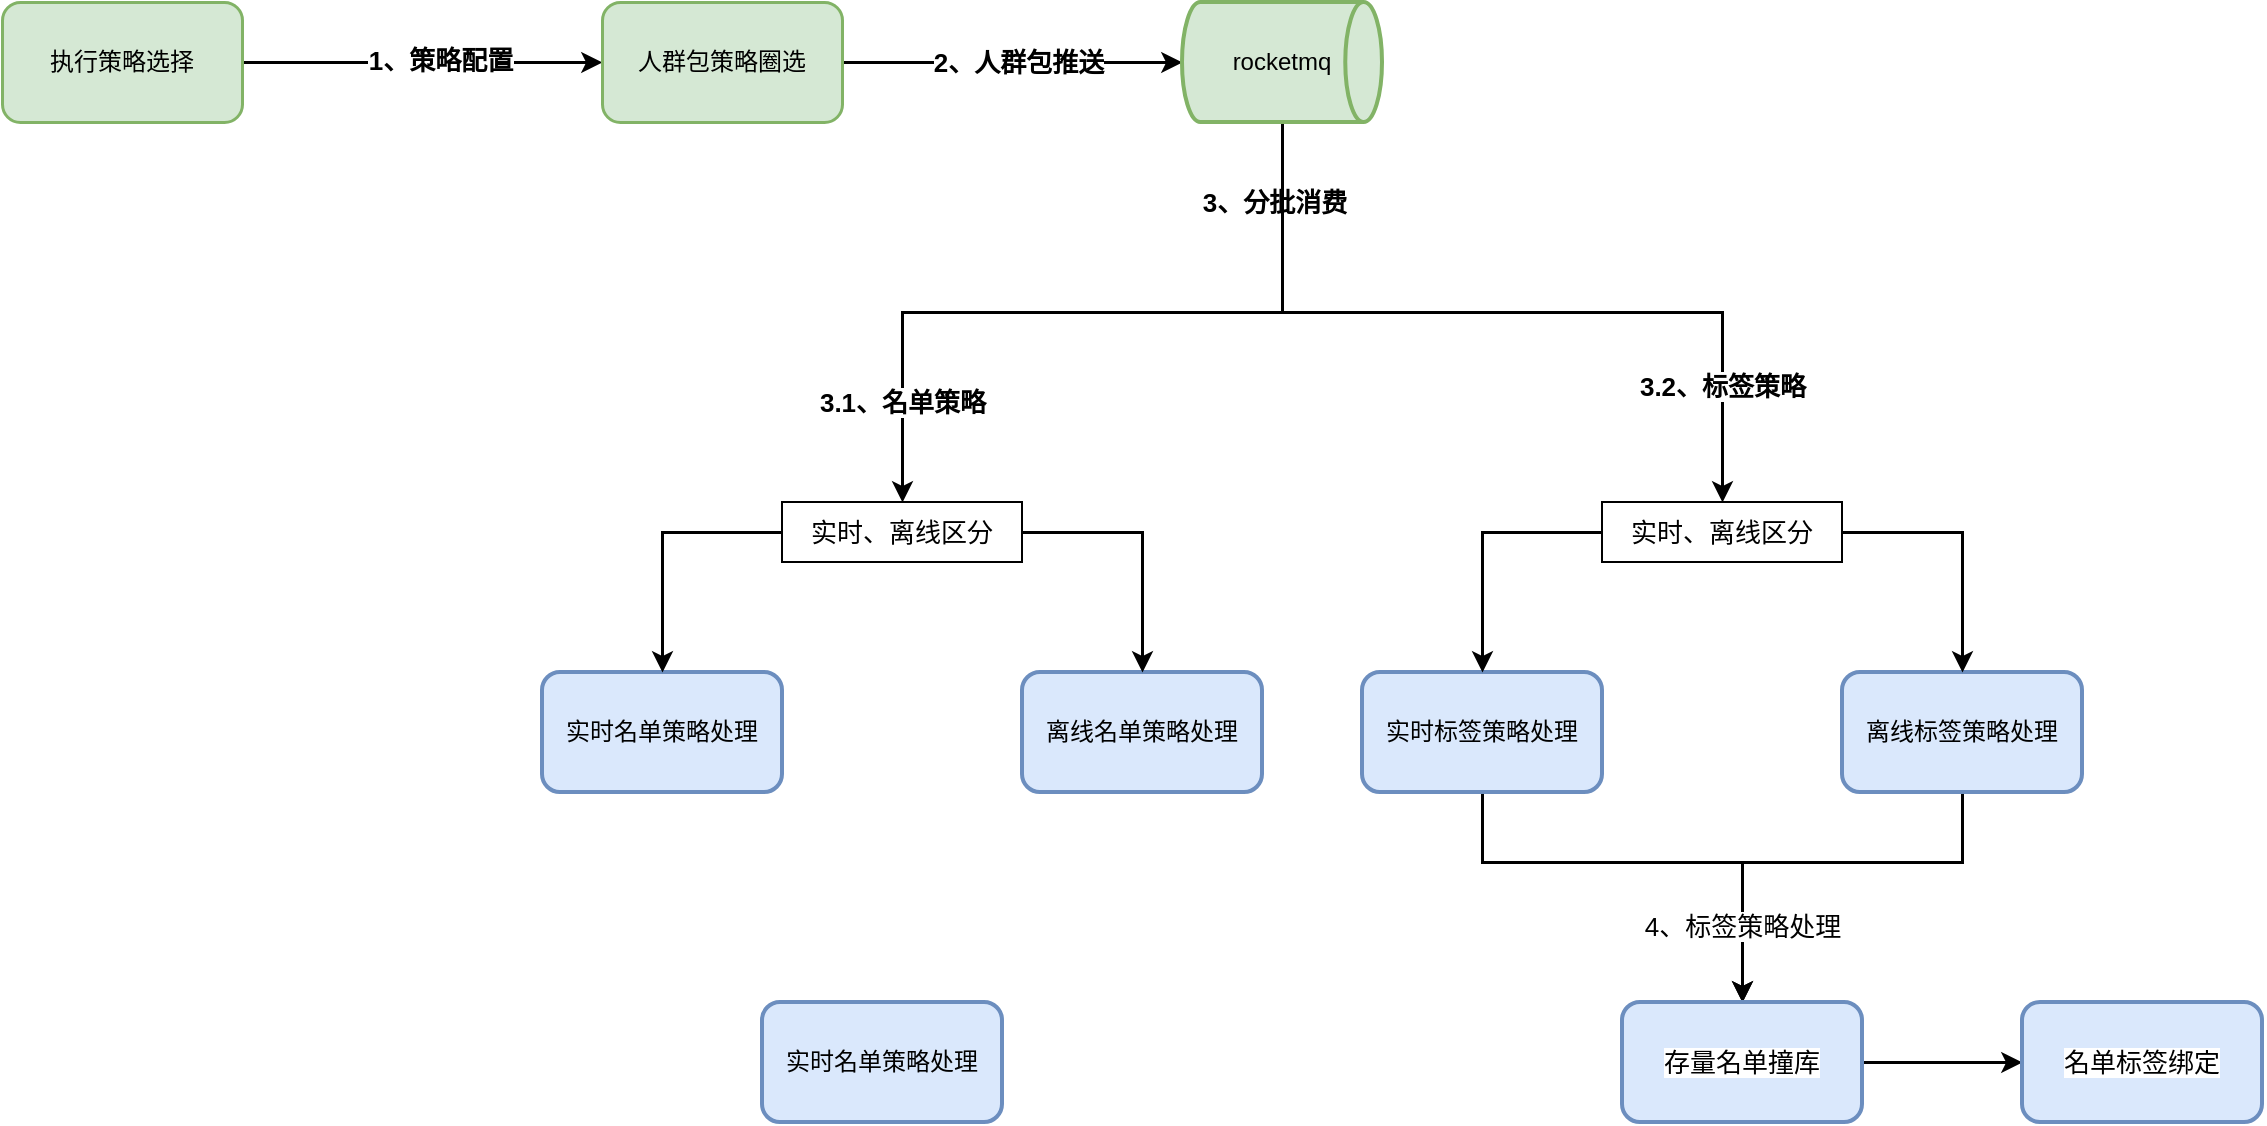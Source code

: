 <mxfile version="22.1.8" type="github">
  <diagram id="C5RBs43oDa-KdzZeNtuy" name="Page-1">
    <mxGraphModel dx="2019" dy="1094" grid="1" gridSize="10" guides="1" tooltips="1" connect="1" arrows="1" fold="1" page="1" pageScale="1" pageWidth="827" pageHeight="1169" math="0" shadow="0">
      <root>
        <mxCell id="WIyWlLk6GJQsqaUBKTNV-0" />
        <mxCell id="WIyWlLk6GJQsqaUBKTNV-1" parent="WIyWlLk6GJQsqaUBKTNV-0" />
        <mxCell id="gLdE-QhClBPgRxDVnxu4-5" value="" style="edgeStyle=orthogonalEdgeStyle;rounded=0;orthogonalLoop=1;jettySize=auto;html=1;strokeWidth=1.5;" edge="1" parent="WIyWlLk6GJQsqaUBKTNV-1" source="gLdE-QhClBPgRxDVnxu4-2" target="gLdE-QhClBPgRxDVnxu4-4">
          <mxGeometry relative="1" as="geometry" />
        </mxCell>
        <mxCell id="gLdE-QhClBPgRxDVnxu4-6" value="1、策略配置" style="edgeLabel;html=1;align=center;verticalAlign=middle;resizable=0;points=[];fontSize=13;fontStyle=1" vertex="1" connectable="0" parent="gLdE-QhClBPgRxDVnxu4-5">
          <mxGeometry x="0.1" y="1" relative="1" as="geometry">
            <mxPoint as="offset" />
          </mxGeometry>
        </mxCell>
        <mxCell id="gLdE-QhClBPgRxDVnxu4-2" value="执行策略选择" style="rounded=1;whiteSpace=wrap;html=1;strokeWidth=1.5;fillColor=#d5e8d4;strokeColor=#82b366;" vertex="1" parent="WIyWlLk6GJQsqaUBKTNV-1">
          <mxGeometry x="220" y="190" width="120" height="60" as="geometry" />
        </mxCell>
        <mxCell id="gLdE-QhClBPgRxDVnxu4-8" value="" style="edgeStyle=orthogonalEdgeStyle;rounded=0;orthogonalLoop=1;jettySize=auto;html=1;fontFamily=Helvetica;fontSize=12;fontColor=default;strokeWidth=1.5;entryX=0;entryY=0.5;entryDx=0;entryDy=0;entryPerimeter=0;" edge="1" parent="WIyWlLk6GJQsqaUBKTNV-1" source="gLdE-QhClBPgRxDVnxu4-4" target="gLdE-QhClBPgRxDVnxu4-10">
          <mxGeometry relative="1" as="geometry">
            <mxPoint x="790" y="220" as="targetPoint" />
          </mxGeometry>
        </mxCell>
        <mxCell id="gLdE-QhClBPgRxDVnxu4-9" value="2、人群包推送" style="edgeLabel;html=1;align=center;verticalAlign=middle;resizable=0;points=[];fontSize=13;fontFamily=Helvetica;fontColor=default;fontStyle=1" vertex="1" connectable="0" parent="gLdE-QhClBPgRxDVnxu4-8">
          <mxGeometry x="0.033" relative="1" as="geometry">
            <mxPoint as="offset" />
          </mxGeometry>
        </mxCell>
        <mxCell id="gLdE-QhClBPgRxDVnxu4-4" value="人群包策略圈选" style="rounded=1;whiteSpace=wrap;html=1;strokeWidth=1.5;fillColor=#d5e8d4;strokeColor=#82b366;" vertex="1" parent="WIyWlLk6GJQsqaUBKTNV-1">
          <mxGeometry x="520" y="190" width="120" height="60" as="geometry" />
        </mxCell>
        <mxCell id="gLdE-QhClBPgRxDVnxu4-14" value="" style="edgeStyle=orthogonalEdgeStyle;shape=connector;rounded=0;orthogonalLoop=1;jettySize=auto;html=1;labelBackgroundColor=default;strokeColor=default;strokeWidth=1.5;align=center;verticalAlign=middle;fontFamily=Helvetica;fontSize=12;fontColor=default;endArrow=classic;entryX=0.5;entryY=0;entryDx=0;entryDy=0;" edge="1" parent="WIyWlLk6GJQsqaUBKTNV-1" source="gLdE-QhClBPgRxDVnxu4-10" target="gLdE-QhClBPgRxDVnxu4-26">
          <mxGeometry relative="1" as="geometry">
            <mxPoint x="720" y="410" as="targetPoint" />
            <Array as="points">
              <mxPoint x="860" y="345" />
              <mxPoint x="670" y="345" />
            </Array>
          </mxGeometry>
        </mxCell>
        <mxCell id="gLdE-QhClBPgRxDVnxu4-15" value="3、分批消费" style="edgeLabel;html=1;align=center;verticalAlign=middle;resizable=0;points=[];fontSize=13;fontFamily=Helvetica;fontColor=default;fontStyle=1" vertex="1" connectable="0" parent="gLdE-QhClBPgRxDVnxu4-14">
          <mxGeometry x="-0.2" y="-2" relative="1" as="geometry">
            <mxPoint x="53" y="-53" as="offset" />
          </mxGeometry>
        </mxCell>
        <mxCell id="gLdE-QhClBPgRxDVnxu4-17" style="edgeStyle=orthogonalEdgeStyle;shape=connector;rounded=0;orthogonalLoop=1;jettySize=auto;html=1;labelBackgroundColor=default;strokeColor=default;strokeWidth=1.5;align=center;verticalAlign=middle;fontFamily=Helvetica;fontSize=12;fontColor=default;endArrow=classic;entryX=0.5;entryY=0;entryDx=0;entryDy=0;" edge="1" parent="WIyWlLk6GJQsqaUBKTNV-1" source="gLdE-QhClBPgRxDVnxu4-10" target="gLdE-QhClBPgRxDVnxu4-30">
          <mxGeometry relative="1" as="geometry">
            <mxPoint x="1030" y="440" as="targetPoint" />
            <Array as="points">
              <mxPoint x="860" y="345" />
              <mxPoint x="1080" y="345" />
            </Array>
          </mxGeometry>
        </mxCell>
        <mxCell id="gLdE-QhClBPgRxDVnxu4-20" value="3.2、标签策略" style="edgeLabel;html=1;align=center;verticalAlign=middle;resizable=0;points=[];fontSize=13;fontFamily=Helvetica;fontColor=default;fontStyle=1" vertex="1" connectable="0" parent="gLdE-QhClBPgRxDVnxu4-17">
          <mxGeometry x="0.647" y="1" relative="1" as="geometry">
            <mxPoint x="-1" y="14" as="offset" />
          </mxGeometry>
        </mxCell>
        <mxCell id="gLdE-QhClBPgRxDVnxu4-10" value="rocketmq" style="strokeWidth=2;html=1;shape=mxgraph.flowchart.direct_data;whiteSpace=wrap;rounded=1;strokeColor=#82b366;align=center;verticalAlign=middle;fontFamily=Helvetica;fontSize=12;fillColor=#d5e8d4;" vertex="1" parent="WIyWlLk6GJQsqaUBKTNV-1">
          <mxGeometry x="810" y="190" width="100" height="60" as="geometry" />
        </mxCell>
        <mxCell id="gLdE-QhClBPgRxDVnxu4-18" value="3.1、名单策略" style="edgeLabel;html=1;align=center;verticalAlign=middle;resizable=0;points=[];fontSize=13;fontFamily=Helvetica;fontColor=default;fontStyle=1" vertex="1" connectable="0" parent="WIyWlLk6GJQsqaUBKTNV-1">
          <mxGeometry x="670" y="390" as="geometry" />
        </mxCell>
        <mxCell id="gLdE-QhClBPgRxDVnxu4-22" value="实时名单策略处理" style="whiteSpace=wrap;html=1;fillColor=#dae8fc;strokeColor=#6c8ebf;strokeWidth=2;rounded=1;" vertex="1" parent="WIyWlLk6GJQsqaUBKTNV-1">
          <mxGeometry x="490" y="525" width="120" height="60" as="geometry" />
        </mxCell>
        <mxCell id="gLdE-QhClBPgRxDVnxu4-23" value="离线名单策略处理" style="whiteSpace=wrap;html=1;fillColor=#dae8fc;strokeColor=#6c8ebf;strokeWidth=2;rounded=1;" vertex="1" parent="WIyWlLk6GJQsqaUBKTNV-1">
          <mxGeometry x="730" y="525" width="120" height="60" as="geometry" />
        </mxCell>
        <mxCell id="gLdE-QhClBPgRxDVnxu4-35" style="edgeStyle=orthogonalEdgeStyle;shape=connector;rounded=0;orthogonalLoop=1;jettySize=auto;html=1;entryX=0.5;entryY=0;entryDx=0;entryDy=0;labelBackgroundColor=default;strokeColor=default;strokeWidth=1.5;align=center;verticalAlign=middle;fontFamily=Helvetica;fontSize=13;fontColor=default;endArrow=classic;" edge="1" parent="WIyWlLk6GJQsqaUBKTNV-1" source="gLdE-QhClBPgRxDVnxu4-24" target="gLdE-QhClBPgRxDVnxu4-33">
          <mxGeometry relative="1" as="geometry">
            <Array as="points">
              <mxPoint x="1200" y="620" />
              <mxPoint x="1090" y="620" />
            </Array>
          </mxGeometry>
        </mxCell>
        <mxCell id="gLdE-QhClBPgRxDVnxu4-24" value="离线标签策略处理" style="whiteSpace=wrap;html=1;fillColor=#dae8fc;strokeColor=#6c8ebf;strokeWidth=2;rounded=1;" vertex="1" parent="WIyWlLk6GJQsqaUBKTNV-1">
          <mxGeometry x="1140" y="525" width="120" height="60" as="geometry" />
        </mxCell>
        <mxCell id="gLdE-QhClBPgRxDVnxu4-27" style="edgeStyle=orthogonalEdgeStyle;shape=connector;rounded=0;orthogonalLoop=1;jettySize=auto;html=1;entryX=0.5;entryY=0;entryDx=0;entryDy=0;labelBackgroundColor=default;strokeColor=default;strokeWidth=1.5;align=center;verticalAlign=middle;fontFamily=Helvetica;fontSize=13;fontColor=default;endArrow=classic;" edge="1" parent="WIyWlLk6GJQsqaUBKTNV-1" source="gLdE-QhClBPgRxDVnxu4-26" target="gLdE-QhClBPgRxDVnxu4-22">
          <mxGeometry relative="1" as="geometry">
            <Array as="points">
              <mxPoint x="550" y="455" />
            </Array>
          </mxGeometry>
        </mxCell>
        <mxCell id="gLdE-QhClBPgRxDVnxu4-26" value="实时、离线区分" style="rounded=0;whiteSpace=wrap;html=1;labelBackgroundColor=default;align=center;verticalAlign=middle;fontFamily=Helvetica;fontSize=13;fontColor=default;fillColor=none;gradientColor=none;" vertex="1" parent="WIyWlLk6GJQsqaUBKTNV-1">
          <mxGeometry x="610" y="440" width="120" height="30" as="geometry" />
        </mxCell>
        <mxCell id="gLdE-QhClBPgRxDVnxu4-28" style="edgeStyle=orthogonalEdgeStyle;shape=connector;rounded=0;orthogonalLoop=1;jettySize=auto;html=1;entryX=0.5;entryY=0;entryDx=0;entryDy=0;labelBackgroundColor=default;strokeColor=default;strokeWidth=1.5;align=center;verticalAlign=middle;fontFamily=Helvetica;fontSize=13;fontColor=default;endArrow=classic;" edge="1" parent="WIyWlLk6GJQsqaUBKTNV-1" source="gLdE-QhClBPgRxDVnxu4-26" target="gLdE-QhClBPgRxDVnxu4-23">
          <mxGeometry relative="1" as="geometry">
            <Array as="points">
              <mxPoint x="790" y="455" />
            </Array>
          </mxGeometry>
        </mxCell>
        <mxCell id="gLdE-QhClBPgRxDVnxu4-34" style="edgeStyle=orthogonalEdgeStyle;shape=connector;rounded=0;orthogonalLoop=1;jettySize=auto;html=1;labelBackgroundColor=default;strokeColor=default;strokeWidth=1.5;align=center;verticalAlign=middle;fontFamily=Helvetica;fontSize=13;fontColor=default;endArrow=classic;" edge="1" parent="WIyWlLk6GJQsqaUBKTNV-1" source="gLdE-QhClBPgRxDVnxu4-29" target="gLdE-QhClBPgRxDVnxu4-33">
          <mxGeometry relative="1" as="geometry">
            <Array as="points">
              <mxPoint x="960" y="620" />
              <mxPoint x="1090" y="620" />
            </Array>
          </mxGeometry>
        </mxCell>
        <mxCell id="gLdE-QhClBPgRxDVnxu4-37" value="4、标签策略处理" style="edgeLabel;html=1;align=center;verticalAlign=middle;resizable=0;points=[];fontSize=13;fontFamily=Helvetica;fontColor=default;" vertex="1" connectable="0" parent="gLdE-QhClBPgRxDVnxu4-34">
          <mxGeometry x="0.671" y="-1" relative="1" as="geometry">
            <mxPoint x="1" as="offset" />
          </mxGeometry>
        </mxCell>
        <mxCell id="gLdE-QhClBPgRxDVnxu4-29" value="实时标签策略处理" style="whiteSpace=wrap;html=1;fillColor=#dae8fc;strokeColor=#6c8ebf;strokeWidth=2;rounded=1;" vertex="1" parent="WIyWlLk6GJQsqaUBKTNV-1">
          <mxGeometry x="900" y="525" width="120" height="60" as="geometry" />
        </mxCell>
        <mxCell id="gLdE-QhClBPgRxDVnxu4-31" style="edgeStyle=orthogonalEdgeStyle;shape=connector;rounded=0;orthogonalLoop=1;jettySize=auto;html=1;entryX=0.5;entryY=0;entryDx=0;entryDy=0;labelBackgroundColor=default;strokeColor=default;strokeWidth=1.5;align=center;verticalAlign=middle;fontFamily=Helvetica;fontSize=13;fontColor=default;endArrow=classic;" edge="1" parent="WIyWlLk6GJQsqaUBKTNV-1" source="gLdE-QhClBPgRxDVnxu4-30" target="gLdE-QhClBPgRxDVnxu4-29">
          <mxGeometry relative="1" as="geometry">
            <Array as="points">
              <mxPoint x="960" y="455" />
            </Array>
          </mxGeometry>
        </mxCell>
        <mxCell id="gLdE-QhClBPgRxDVnxu4-32" style="edgeStyle=orthogonalEdgeStyle;shape=connector;rounded=0;orthogonalLoop=1;jettySize=auto;html=1;entryX=0.5;entryY=0;entryDx=0;entryDy=0;labelBackgroundColor=default;strokeColor=default;strokeWidth=1.5;align=center;verticalAlign=middle;fontFamily=Helvetica;fontSize=13;fontColor=default;endArrow=classic;" edge="1" parent="WIyWlLk6GJQsqaUBKTNV-1" source="gLdE-QhClBPgRxDVnxu4-30" target="gLdE-QhClBPgRxDVnxu4-24">
          <mxGeometry relative="1" as="geometry">
            <Array as="points">
              <mxPoint x="1200" y="455" />
            </Array>
          </mxGeometry>
        </mxCell>
        <mxCell id="gLdE-QhClBPgRxDVnxu4-30" value="实时、离线区分" style="rounded=0;whiteSpace=wrap;html=1;labelBackgroundColor=default;align=center;verticalAlign=middle;fontFamily=Helvetica;fontSize=13;fontColor=default;fillColor=none;gradientColor=none;" vertex="1" parent="WIyWlLk6GJQsqaUBKTNV-1">
          <mxGeometry x="1020" y="440" width="120" height="30" as="geometry" />
        </mxCell>
        <mxCell id="gLdE-QhClBPgRxDVnxu4-39" value="" style="edgeStyle=orthogonalEdgeStyle;shape=connector;rounded=0;orthogonalLoop=1;jettySize=auto;html=1;labelBackgroundColor=default;strokeColor=default;strokeWidth=1.5;align=center;verticalAlign=middle;fontFamily=Helvetica;fontSize=13;fontColor=default;endArrow=classic;" edge="1" parent="WIyWlLk6GJQsqaUBKTNV-1" source="gLdE-QhClBPgRxDVnxu4-33" target="gLdE-QhClBPgRxDVnxu4-38">
          <mxGeometry relative="1" as="geometry" />
        </mxCell>
        <mxCell id="gLdE-QhClBPgRxDVnxu4-33" value="存量名单撞库" style="whiteSpace=wrap;html=1;fillColor=#dae8fc;strokeColor=#6c8ebf;strokeWidth=2;rounded=1;labelBackgroundColor=default;align=center;verticalAlign=middle;fontFamily=Helvetica;fontSize=13;fontColor=default;" vertex="1" parent="WIyWlLk6GJQsqaUBKTNV-1">
          <mxGeometry x="1030" y="690" width="120" height="60" as="geometry" />
        </mxCell>
        <mxCell id="gLdE-QhClBPgRxDVnxu4-38" value="名单标签绑定" style="whiteSpace=wrap;html=1;fillColor=#dae8fc;strokeColor=#6c8ebf;strokeWidth=2;rounded=1;labelBackgroundColor=default;align=center;verticalAlign=middle;fontFamily=Helvetica;fontSize=13;fontColor=default;" vertex="1" parent="WIyWlLk6GJQsqaUBKTNV-1">
          <mxGeometry x="1230" y="690" width="120" height="60" as="geometry" />
        </mxCell>
        <mxCell id="gLdE-QhClBPgRxDVnxu4-40" value="实时名单策略处理" style="whiteSpace=wrap;html=1;fillColor=#dae8fc;strokeColor=#6c8ebf;strokeWidth=2;rounded=1;" vertex="1" parent="WIyWlLk6GJQsqaUBKTNV-1">
          <mxGeometry x="600" y="690" width="120" height="60" as="geometry" />
        </mxCell>
      </root>
    </mxGraphModel>
  </diagram>
</mxfile>
